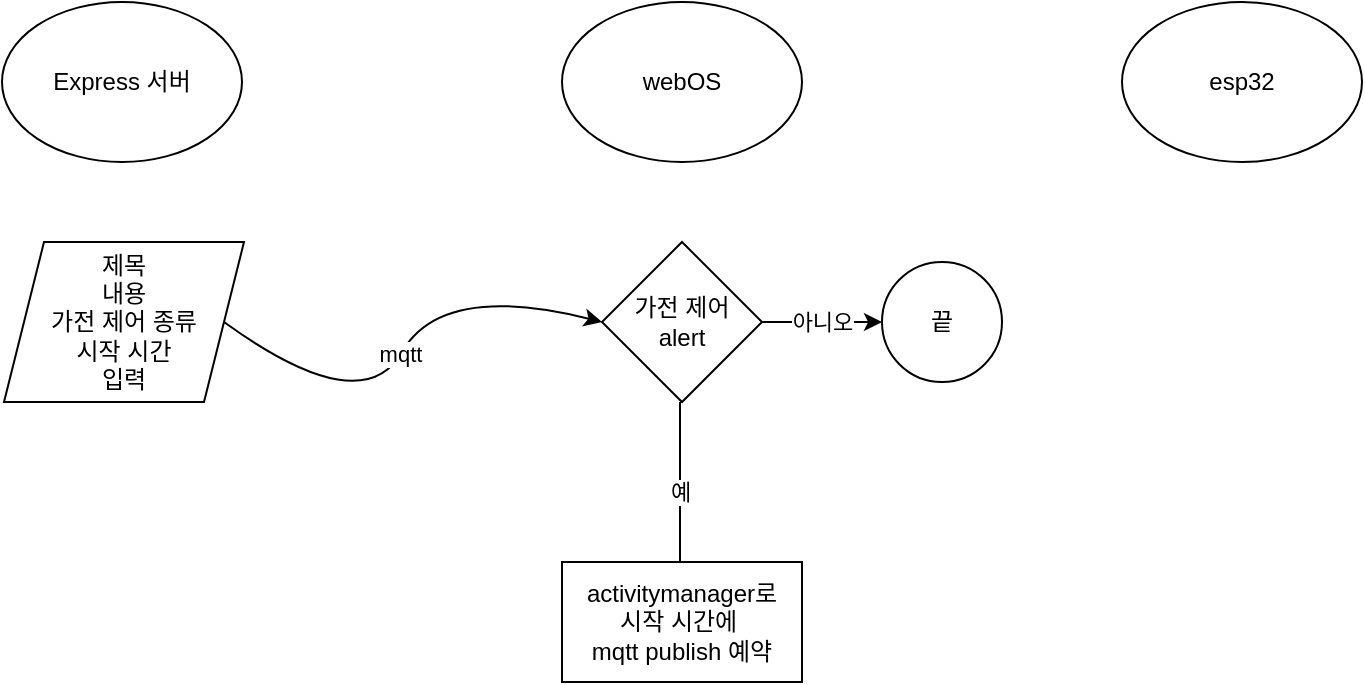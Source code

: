 <mxfile version="20.0.4" type="github">
  <diagram id="813XCrAcMFzqeUaRMn21" name="Page-1">
    <mxGraphModel dx="460" dy="687" grid="1" gridSize="10" guides="1" tooltips="1" connect="1" arrows="1" fold="1" page="1" pageScale="1" pageWidth="827" pageHeight="1169" math="0" shadow="0">
      <root>
        <mxCell id="0" />
        <mxCell id="1" parent="0" />
        <mxCell id="YsivHbSO6IKAK6VpmbdO-1" value="Express 서버" style="ellipse;whiteSpace=wrap;html=1;" vertex="1" parent="1">
          <mxGeometry x="40" y="320" width="120" height="80" as="geometry" />
        </mxCell>
        <mxCell id="YsivHbSO6IKAK6VpmbdO-2" value="webOS" style="ellipse;whiteSpace=wrap;html=1;" vertex="1" parent="1">
          <mxGeometry x="320" y="320" width="120" height="80" as="geometry" />
        </mxCell>
        <mxCell id="YsivHbSO6IKAK6VpmbdO-3" value="esp32" style="ellipse;whiteSpace=wrap;html=1;" vertex="1" parent="1">
          <mxGeometry x="600" y="320" width="120" height="80" as="geometry" />
        </mxCell>
        <mxCell id="YsivHbSO6IKAK6VpmbdO-4" value="제목&lt;br&gt;내용&lt;br&gt;가전 제어 종류&lt;br&gt;시작 시간&lt;br&gt;입력" style="shape=parallelogram;perimeter=parallelogramPerimeter;whiteSpace=wrap;html=1;fixedSize=1;" vertex="1" parent="1">
          <mxGeometry x="41" y="440" width="120" height="80" as="geometry" />
        </mxCell>
        <mxCell id="YsivHbSO6IKAK6VpmbdO-5" value="mqtt" style="curved=1;endArrow=classic;html=1;rounded=0;exitX=1;exitY=0.5;exitDx=0;exitDy=0;entryX=0;entryY=0.5;entryDx=0;entryDy=0;" edge="1" parent="1" source="YsivHbSO6IKAK6VpmbdO-4" target="YsivHbSO6IKAK6VpmbdO-8">
          <mxGeometry width="50" height="50" relative="1" as="geometry">
            <mxPoint x="220" y="505" as="sourcePoint" />
            <mxPoint x="320" y="500" as="targetPoint" />
            <Array as="points">
              <mxPoint x="220" y="530" />
              <mxPoint x="260" y="460" />
            </Array>
          </mxGeometry>
        </mxCell>
        <mxCell id="YsivHbSO6IKAK6VpmbdO-10" value="아니오" style="edgeStyle=orthogonalEdgeStyle;rounded=0;orthogonalLoop=1;jettySize=auto;html=1;" edge="1" parent="1" source="YsivHbSO6IKAK6VpmbdO-8" target="YsivHbSO6IKAK6VpmbdO-9">
          <mxGeometry relative="1" as="geometry" />
        </mxCell>
        <mxCell id="YsivHbSO6IKAK6VpmbdO-12" value="예" style="edgeStyle=orthogonalEdgeStyle;rounded=0;orthogonalLoop=1;jettySize=auto;html=1;" edge="1" parent="1">
          <mxGeometry relative="1" as="geometry">
            <mxPoint x="379" y="520" as="sourcePoint" />
            <mxPoint x="379" y="610" as="targetPoint" />
          </mxGeometry>
        </mxCell>
        <mxCell id="YsivHbSO6IKAK6VpmbdO-8" value="가전 제어&lt;br&gt;alert" style="rhombus;whiteSpace=wrap;html=1;" vertex="1" parent="1">
          <mxGeometry x="340" y="440" width="80" height="80" as="geometry" />
        </mxCell>
        <mxCell id="YsivHbSO6IKAK6VpmbdO-9" value="끝" style="ellipse;whiteSpace=wrap;html=1;" vertex="1" parent="1">
          <mxGeometry x="480" y="450" width="60" height="60" as="geometry" />
        </mxCell>
        <mxCell id="YsivHbSO6IKAK6VpmbdO-11" value="activitymanager로&lt;br&gt;시작 시간에&amp;nbsp;&lt;br&gt;mqtt publish 예약" style="whiteSpace=wrap;html=1;" vertex="1" parent="1">
          <mxGeometry x="320" y="600" width="120" height="60" as="geometry" />
        </mxCell>
      </root>
    </mxGraphModel>
  </diagram>
</mxfile>
